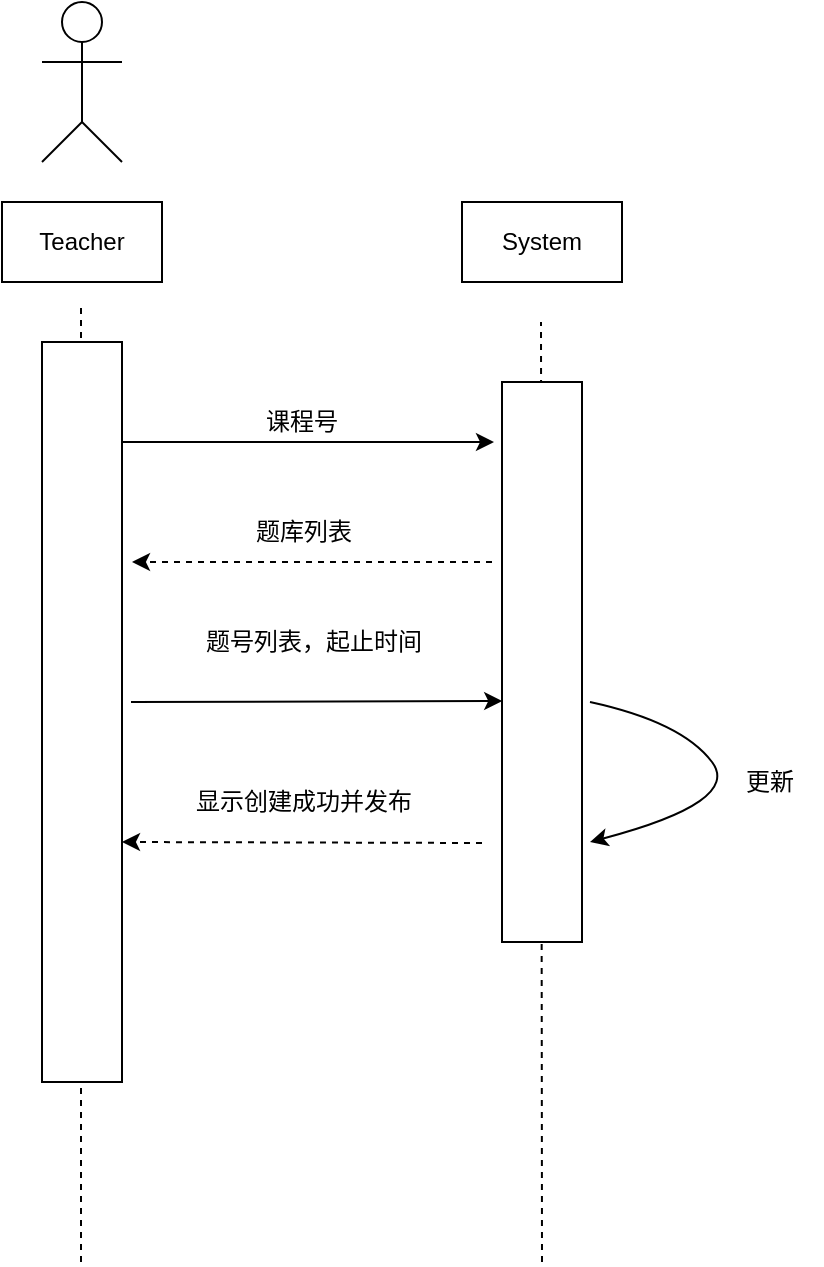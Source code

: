 <mxfile pages="1"><diagram id="tfKe_wLez0hzin0b_gXy" name="Page-1"><mxGraphModel dx="734" dy="575" grid="1" gridSize="10" guides="1" tooltips="1" connect="1" arrows="1" fold="1" page="1" pageScale="1" pageWidth="827" pageHeight="1169" math="0" shadow="0"><root><mxCell id="0"/><mxCell id="1" parent="0"/><mxCell id="50" value="" style="endArrow=none;dashed=1;html=1;fontFamily=Helvetica;" parent="1" edge="1"><mxGeometry width="50" height="50" relative="1" as="geometry"><mxPoint x="400" y="720" as="sourcePoint"/><mxPoint x="399.5" y="250" as="targetPoint"/></mxGeometry></mxCell><mxCell id="49" value="" style="endArrow=none;dashed=1;html=1;fontFamily=Helvetica;" parent="1" edge="1"><mxGeometry width="50" height="50" relative="1" as="geometry"><mxPoint x="169.5" y="720" as="sourcePoint"/><mxPoint x="169.5" y="240" as="targetPoint"/></mxGeometry></mxCell><mxCell id="12" value="" style="ellipse;whiteSpace=wrap;html=1;aspect=fixed;fontFamily=Helvetica;" parent="1" vertex="1"><mxGeometry x="160" y="90" width="20" height="20" as="geometry"/></mxCell><mxCell id="13" value="" style="endArrow=none;html=1;fontFamily=Helvetica;entryX=0.5;entryY=1;entryDx=0;entryDy=0;" parent="1" target="12" edge="1"><mxGeometry width="50" height="50" relative="1" as="geometry"><mxPoint x="170" y="150" as="sourcePoint"/><mxPoint x="210" y="130" as="targetPoint"/></mxGeometry></mxCell><mxCell id="14" value="" style="endArrow=none;html=1;fontFamily=Helvetica;" parent="1" edge="1"><mxGeometry width="50" height="50" relative="1" as="geometry"><mxPoint x="150" y="170" as="sourcePoint"/><mxPoint x="170" y="150" as="targetPoint"/></mxGeometry></mxCell><mxCell id="15" value="" style="endArrow=none;html=1;fontFamily=Helvetica;" parent="1" edge="1"><mxGeometry width="50" height="50" relative="1" as="geometry"><mxPoint x="190" y="170" as="sourcePoint"/><mxPoint x="170" y="150" as="targetPoint"/></mxGeometry></mxCell><mxCell id="16" value="" style="endArrow=none;html=1;fontFamily=Helvetica;" parent="1" edge="1"><mxGeometry width="50" height="50" relative="1" as="geometry"><mxPoint x="150" y="120" as="sourcePoint"/><mxPoint x="190" y="120" as="targetPoint"/></mxGeometry></mxCell><mxCell id="18" value="Teacher" style="rounded=0;whiteSpace=wrap;html=1;fontFamily=Helvetica;" parent="1" vertex="1"><mxGeometry x="130" y="190" width="80" height="40" as="geometry"/></mxCell><mxCell id="19" value="System" style="rounded=0;whiteSpace=wrap;html=1;fontFamily=Helvetica;" parent="1" vertex="1"><mxGeometry x="360" y="190" width="80" height="40" as="geometry"/></mxCell><mxCell id="22" value="" style="rounded=0;whiteSpace=wrap;html=1;fontFamily=Helvetica;" parent="1" vertex="1"><mxGeometry x="150" y="260" width="40" height="370" as="geometry"/></mxCell><mxCell id="23" value="" style="rounded=0;whiteSpace=wrap;html=1;fontFamily=Helvetica;" parent="1" vertex="1"><mxGeometry x="380" y="280" width="40" height="280" as="geometry"/></mxCell><mxCell id="24" value="" style="endArrow=classic;html=1;fontFamily=Helvetica;" parent="1" edge="1"><mxGeometry width="50" height="50" relative="1" as="geometry"><mxPoint x="190" y="310" as="sourcePoint"/><mxPoint x="376" y="310" as="targetPoint"/></mxGeometry></mxCell><mxCell id="25" value="课程号" style="text;html=1;resizable=0;points=[];autosize=1;align=left;verticalAlign=top;spacingTop=-4;fontFamily=Helvetica;" parent="1" vertex="1"><mxGeometry x="260" y="290" width="50" height="20" as="geometry"/></mxCell><mxCell id="28" value="" style="endArrow=classic;html=1;fontFamily=Helvetica;dashed=1;" parent="1" edge="1"><mxGeometry width="50" height="50" relative="1" as="geometry"><mxPoint x="375" y="370" as="sourcePoint"/><mxPoint x="195" y="370" as="targetPoint"/></mxGeometry></mxCell><mxCell id="29" value="题库列表" style="text;html=1;resizable=0;points=[];autosize=1;align=left;verticalAlign=top;spacingTop=-4;fontFamily=Helvetica;" parent="1" vertex="1"><mxGeometry x="255" y="345" width="60" height="20" as="geometry"/></mxCell><mxCell id="30" value="" style="endArrow=classic;html=1;fontFamily=Helvetica;entryX=-0.11;entryY=0.118;entryDx=0;entryDy=0;entryPerimeter=0;" parent="1" edge="1"><mxGeometry width="50" height="50" relative="1" as="geometry"><mxPoint x="194.5" y="440" as="sourcePoint"/><mxPoint x="380.1" y="439.5" as="targetPoint"/></mxGeometry></mxCell><mxCell id="31" value="题号列表，起止时间" style="text;html=1;resizable=0;points=[];autosize=1;align=left;verticalAlign=top;spacingTop=-4;fontFamily=Helvetica;" parent="1" vertex="1"><mxGeometry x="230" y="400" width="120" height="20" as="geometry"/></mxCell><mxCell id="33" value="" style="endArrow=classic;html=1;fontFamily=Helvetica;dashed=1;" parent="1" edge="1"><mxGeometry width="50" height="50" relative="1" as="geometry"><mxPoint x="370" y="510.5" as="sourcePoint"/><mxPoint x="190" y="510" as="targetPoint"/></mxGeometry></mxCell><mxCell id="47" value="" style="curved=1;endArrow=classic;html=1;fontFamily=Helvetica;" parent="1" edge="1"><mxGeometry width="50" height="50" relative="1" as="geometry"><mxPoint x="424" y="440" as="sourcePoint"/><mxPoint x="424" y="510" as="targetPoint"/><Array as="points"><mxPoint x="470" y="450"/><mxPoint x="500" y="490"/></Array></mxGeometry></mxCell><mxCell id="48" value="更新" style="text;html=1;resizable=0;points=[];autosize=1;align=left;verticalAlign=top;spacingTop=-4;fontFamily=Helvetica;" parent="1" vertex="1"><mxGeometry x="500" y="470" width="40" height="20" as="geometry"/></mxCell><mxCell id="52" value="显示创建成功并发布" style="text;html=1;resizable=0;points=[];autosize=1;align=left;verticalAlign=top;spacingTop=-4;" parent="1" vertex="1"><mxGeometry x="225" y="480" width="120" height="20" as="geometry"/></mxCell></root></mxGraphModel></diagram></mxfile>